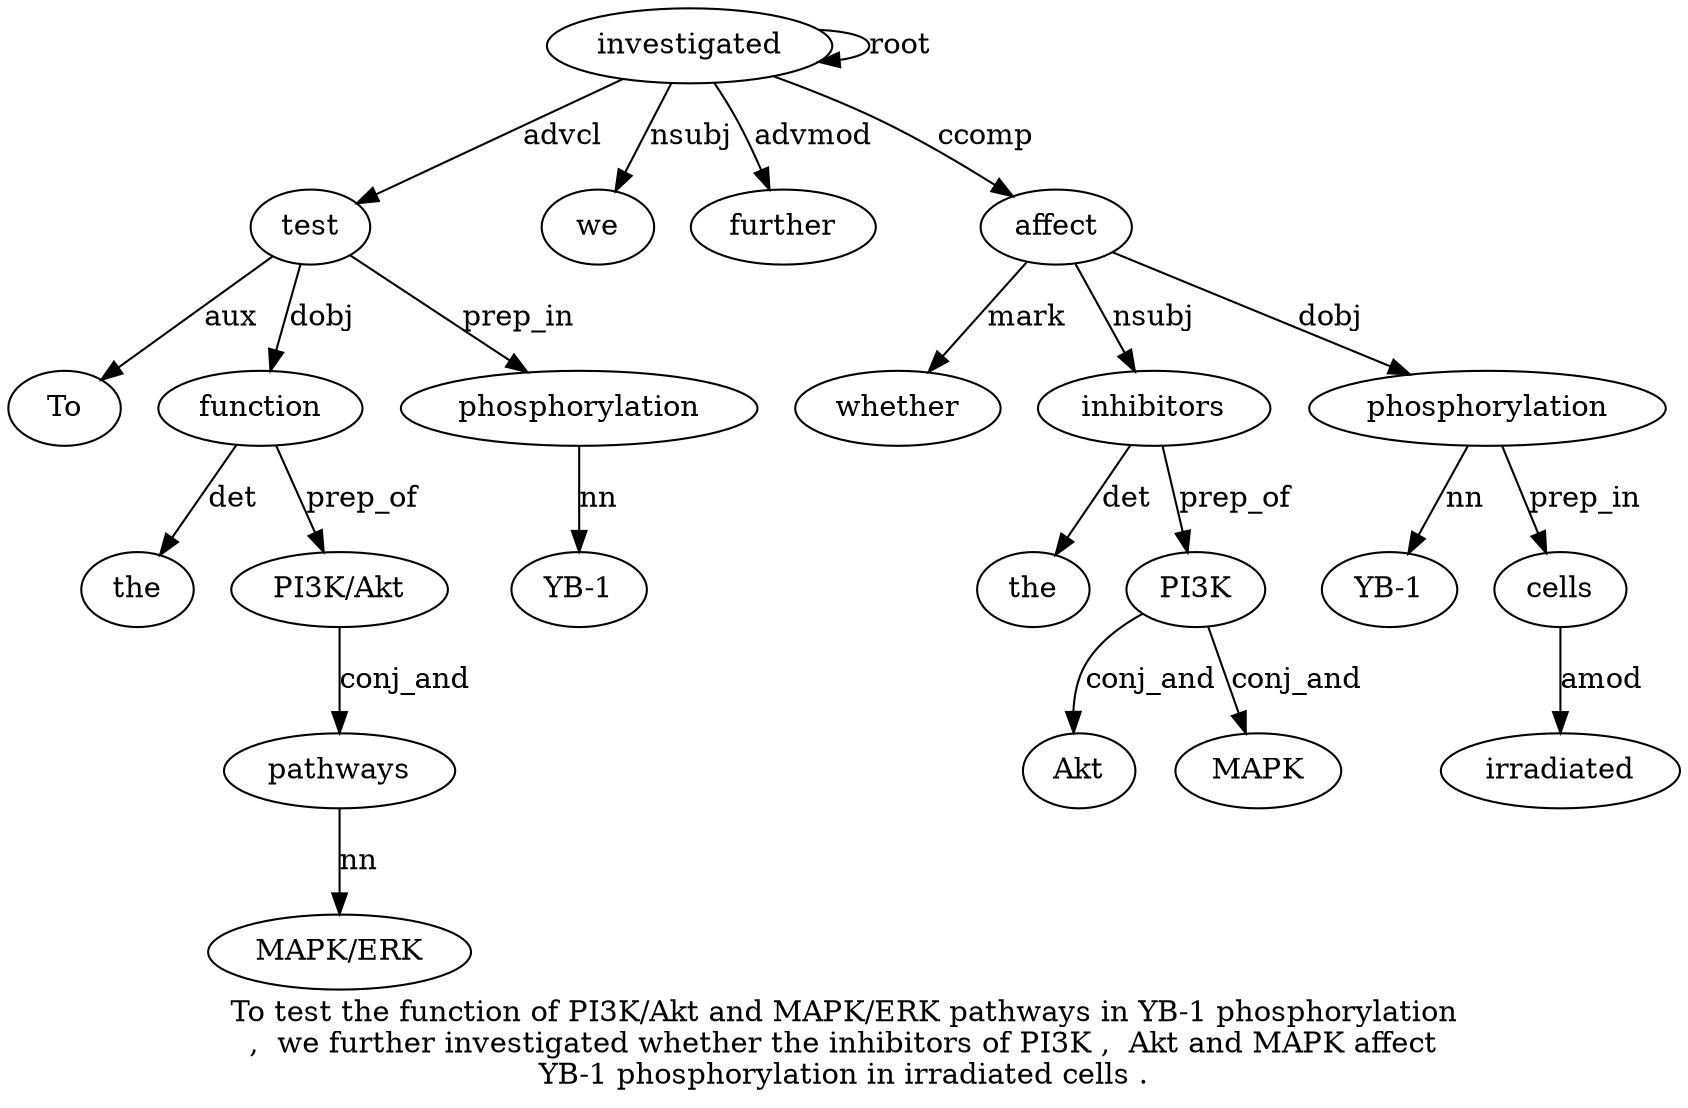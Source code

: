 digraph "To test the function of PI3K/Akt and MAPK/ERK pathways in YB-1 phosphorylation ,  we further investigated whether the inhibitors of PI3K ,  Akt and MAPK affect YB-1 phosphorylation in irradiated cells ." {
label="To test the function of PI3K/Akt and MAPK/ERK pathways in YB-1 phosphorylation
,  we further investigated whether the inhibitors of PI3K ,  Akt and MAPK affect
YB-1 phosphorylation in irradiated cells .";
test2 [style=filled, fillcolor=white, label=test];
To1 [style=filled, fillcolor=white, label=To];
test2 -> To1  [label=aux];
investigated16 [style=filled, fillcolor=white, label=investigated];
investigated16 -> test2  [label=advcl];
function4 [style=filled, fillcolor=white, label=function];
the3 [style=filled, fillcolor=white, label=the];
function4 -> the3  [label=det];
test2 -> function4  [label=dobj];
"PI3K/Akt6" [style=filled, fillcolor=white, label="PI3K/Akt"];
function4 -> "PI3K/Akt6"  [label=prep_of];
pathways9 [style=filled, fillcolor=white, label=pathways];
"MAPK/ERK8" [style=filled, fillcolor=white, label="MAPK/ERK"];
pathways9 -> "MAPK/ERK8"  [label=nn];
"PI3K/Akt6" -> pathways9  [label=conj_and];
phosphorylation12 [style=filled, fillcolor=white, label=phosphorylation];
"YB-1" [style=filled, fillcolor=white, label="YB-1"];
phosphorylation12 -> "YB-1"  [label=nn];
test2 -> phosphorylation12  [label=prep_in];
we14 [style=filled, fillcolor=white, label=we];
investigated16 -> we14  [label=nsubj];
further15 [style=filled, fillcolor=white, label=further];
investigated16 -> further15  [label=advmod];
investigated16 -> investigated16  [label=root];
affect26 [style=filled, fillcolor=white, label=affect];
whether17 [style=filled, fillcolor=white, label=whether];
affect26 -> whether17  [label=mark];
inhibitors19 [style=filled, fillcolor=white, label=inhibitors];
the18 [style=filled, fillcolor=white, label=the];
inhibitors19 -> the18  [label=det];
affect26 -> inhibitors19  [label=nsubj];
PI3K21 [style=filled, fillcolor=white, label=PI3K];
inhibitors19 -> PI3K21  [label=prep_of];
Akt23 [style=filled, fillcolor=white, label=Akt];
PI3K21 -> Akt23  [label=conj_and];
MAPK25 [style=filled, fillcolor=white, label=MAPK];
PI3K21 -> MAPK25  [label=conj_and];
investigated16 -> affect26  [label=ccomp];
phosphorylation28 [style=filled, fillcolor=white, label=phosphorylation];
"YB-127" [style=filled, fillcolor=white, label="YB-1"];
phosphorylation28 -> "YB-127"  [label=nn];
affect26 -> phosphorylation28  [label=dobj];
cells31 [style=filled, fillcolor=white, label=cells];
irradiated30 [style=filled, fillcolor=white, label=irradiated];
cells31 -> irradiated30  [label=amod];
phosphorylation28 -> cells31  [label=prep_in];
}
